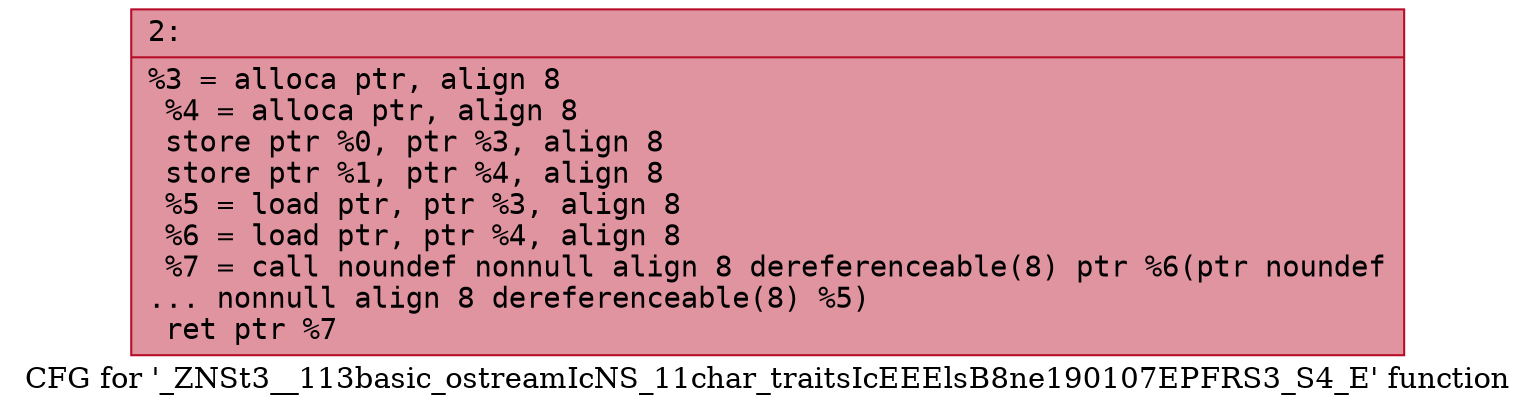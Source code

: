 digraph "CFG for '_ZNSt3__113basic_ostreamIcNS_11char_traitsIcEEElsB8ne190107EPFRS3_S4_E' function" {
	label="CFG for '_ZNSt3__113basic_ostreamIcNS_11char_traitsIcEEElsB8ne190107EPFRS3_S4_E' function";

	Node0x6000005d2d50 [shape=record,color="#b70d28ff", style=filled, fillcolor="#b70d2870" fontname="Courier",label="{2:\l|  %3 = alloca ptr, align 8\l  %4 = alloca ptr, align 8\l  store ptr %0, ptr %3, align 8\l  store ptr %1, ptr %4, align 8\l  %5 = load ptr, ptr %3, align 8\l  %6 = load ptr, ptr %4, align 8\l  %7 = call noundef nonnull align 8 dereferenceable(8) ptr %6(ptr noundef\l... nonnull align 8 dereferenceable(8) %5)\l  ret ptr %7\l}"];
}
